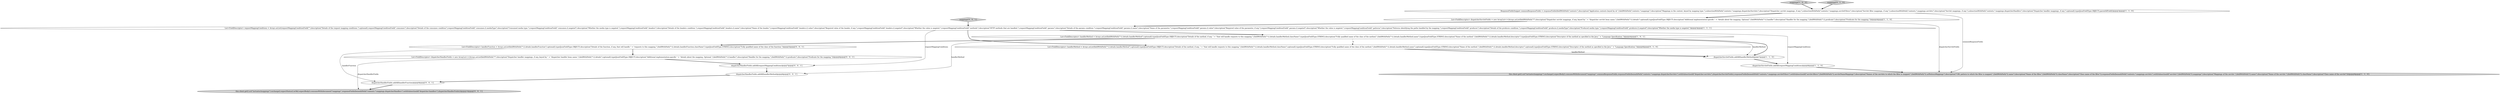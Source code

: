 digraph {
11 [style = filled, label = "this.client.get().uri(\"/actuator/mappings\").exchange().expectStatus().isOk().expectBody().consumeWith(document(\"mappings\",responseFields(beneathPath(\"contexts.*.mappings.dispatcherHandlers\").withSubsectionId(\"dispatcher-handlers\"),dispatcherHandlerFields)))@@@10@@@['0', '0', '1']", fillcolor = lightgray, shape = ellipse image = "AAA0AAABBB3BBB"];
5 [style = filled, label = "this.client.get().uri(\"/actuator/mappings\").exchange().expectBody().consumeWith(document(\"mappings\",commonResponseFields,responseFields(beneathPath(\"contexts.*.mappings.dispatcherServlets\").withSubsectionId(\"dispatcher-servlets\"),dispatcherServletFields),responseFields(beneathPath(\"contexts.*.mappings.servletFilters\").withSubsectionId(\"servlet-filters\"),fieldWithPath(\"((.servletNameMappings\").description(\"Names of the servlets to which the filter is mapped.\"),fieldWithPath(\"((.urlPatternMappings\").description(\"URL pattern to which the filter is mapped.\"),fieldWithPath(\"((.name\").description(\"Name of the filter.\"),fieldWithPath(\"((.className\").description(\"Class name of the filter\")),responseFields(beneathPath(\"contexts.*.mappings.servlets\").withSubsectionId(\"servlets\"),fieldWithPath(\"((.mappings\").description(\"Mappings of the servlet.\"),fieldWithPath(\"((.name\").description(\"Name of the servlet.\"),fieldWithPath(\"((.className\").description(\"Class name of the servlet\"))))@@@9@@@['1', '1', '0']", fillcolor = lightgray, shape = ellipse image = "AAA0AAABBB1BBB"];
9 [style = filled, label = "List<FieldDescriptor> handlerMethod = Arrays.asList(fieldWithPath(\"*.((.details.handlerMethod\").optional().type(JsonFieldType.OBJECT).description(\"Details of the method, if any, \" + \"that will handle requests to this mapping.\"),fieldWithPath(\"*.((.details.handlerMethod.className\").optional().type(JsonFieldType.STRING).description(\"Fully qualified name of the class of the method.\"),fieldWithPath(\"*.((.details.handlerMethod.name\").optional().type(JsonFieldType.STRING).description(\"Name of the method.\"),fieldWithPath(\"*.((.details.handlerMethod.descriptor\").optional().type(JsonFieldType.STRING).description(\"Descriptor of the method as specified in the Java \" + \"Language Specification.\"))@@@6@@@['0', '1', '0']", fillcolor = white, shape = ellipse image = "AAA1AAABBB2BBB"];
12 [style = filled, label = "List<FieldDescriptor> handlerFunction = Arrays.asList(fieldWithPath(\"*.((.details.handlerFunction\").optional().type(JsonFieldType.OBJECT).description(\"Details of the function, if any, that will handle \" + \"requests to this mapping.\"),fieldWithPath(\"*.((.details.handlerFunction.className\").type(JsonFieldType.STRING).description(\"Fully qualified name of the class of the function.\"))@@@5@@@['0', '0', '1']", fillcolor = white, shape = ellipse image = "AAA0AAABBB3BBB"];
13 [style = filled, label = "dispatcherHandlerFields.addAll(handlerMethod)@@@8@@@['0', '0', '1']", fillcolor = white, shape = ellipse image = "AAA0AAABBB3BBB"];
7 [style = filled, label = "dispatcherServletFields.addAll(requestMappingConditions)@@@8@@@['1', '1', '0']", fillcolor = white, shape = ellipse image = "AAA0AAABBB1BBB"];
4 [style = filled, label = "ResponseFieldsSnippet commonResponseFields = responseFields(fieldWithPath(\"contexts\").description(\"Application contexts keyed by id.\"),fieldWithPath(\"contexts.*.mappings\").description(\"Mappings in the context, keyed by mapping type.\"),subsectionWithPath(\"contexts.*.mappings.dispatcherServlets\").description(\"Dispatcher servlet mappings, if any.\"),subsectionWithPath(\"contexts.*.mappings.servletFilters\").description(\"Servlet filter mappings, if any.\"),subsectionWithPath(\"contexts.*.mappings.servlets\").description(\"Servlet mappings, if any.\"),subsectionWithPath(\"contexts.*.mappings.dispatcherHandlers\").description(\"Dispatcher handler mappings, if any.\").optional().type(JsonFieldType.OBJECT),parentIdField())@@@3@@@['1', '1', '0']", fillcolor = white, shape = ellipse image = "AAA0AAABBB1BBB"];
0 [style = filled, label = "mappings['1', '0', '0']", fillcolor = lightgray, shape = diamond image = "AAA0AAABBB1BBB"];
6 [style = filled, label = "dispatcherServletFields.addAll(handlerMethod)@@@7@@@['1', '1', '0']", fillcolor = white, shape = ellipse image = "AAA0AAABBB1BBB"];
1 [style = filled, label = "List<FieldDescriptor> dispatcherServletFields = new ArrayList<>(Arrays.asList(fieldWithPath(\"*\").description(\"Dispatcher servlet mappings, if any, keyed by \" + \"dispatcher servlet bean name.\"),fieldWithPath(\"*.((.details\").optional().type(JsonFieldType.OBJECT).description(\"Additional implementation-specific \" + \"details about the mapping. Optional.\"),fieldWithPath(\"*.((.handler\").description(\"Handler for the mapping.\"),fieldWithPath(\"*.((.predicate\").description(\"Predicate for the mapping.\")))@@@4@@@['1', '1', '0']", fillcolor = white, shape = ellipse image = "AAA0AAABBB1BBB"];
10 [style = filled, label = "List<FieldDescriptor> dispatcherHandlerFields = new ArrayList<>(Arrays.asList(fieldWithPath(\"*\").description(\"Dispatcher handler mappings, if any, keyed by \" + \"dispatcher handler bean name.\"),fieldWithPath(\"*.((.details\").optional().type(JsonFieldType.OBJECT).description(\"Additional implementation-specific \" + \"details about the mapping. Optional.\"),fieldWithPath(\"*.((.handler\").description(\"Handler for the mapping.\"),fieldWithPath(\"*.((.predicate\").description(\"Predicate for the mapping.\")))@@@6@@@['0', '0', '1']", fillcolor = white, shape = ellipse image = "AAA0AAABBB3BBB"];
15 [style = filled, label = "mappings['0', '0', '1']", fillcolor = lightgray, shape = diamond image = "AAA0AAABBB3BBB"];
8 [style = filled, label = "mappings['0', '1', '0']", fillcolor = lightgray, shape = diamond image = "AAA0AAABBB2BBB"];
14 [style = filled, label = "dispatcherHandlerFields.addAll(handlerFunction)@@@9@@@['0', '0', '1']", fillcolor = white, shape = ellipse image = "AAA0AAABBB3BBB"];
16 [style = filled, label = "dispatcherHandlerFields.addAll(requestMappingConditions)@@@7@@@['0', '0', '1']", fillcolor = white, shape = ellipse image = "AAA0AAABBB3BBB"];
2 [style = filled, label = "List<FieldDescriptor> requestMappingConditions = Arrays.asList(requestMappingConditionField(\"\").description(\"Details of the request mapping conditions.\").optional(),requestMappingConditionField(\".consumes\").description(\"Details of the consumes condition\"),requestMappingConditionField(\".consumes.((.mediaType\").description(\"Consumed media type.\"),requestMappingConditionField(\".consumes.((.negated\").description(\"Whether the media type is negated.\"),requestMappingConditionField(\".headers\").description(\"Details of the headers condition.\"),requestMappingConditionField(\".headers.((.name\").description(\"Name of the header.\"),requestMappingConditionField(\".headers.((.value\").description(\"Required value of the header, if any.\"),requestMappingConditionField(\".headers.((.negated\").description(\"Whether the value is negated.\"),requestMappingConditionField(\".methods\").description(\"HTTP methods that are handled.\"),requestMappingConditionField(\".params\").description(\"Details of the params condition.\"),requestMappingConditionField(\".params.((.name\").description(\"Name of the parameter.\"),requestMappingConditionField(\".params.((.value\").description(\"Required value of the parameter, if any.\"),requestMappingConditionField(\".params.((.negated\").description(\"Whether the value is negated.\"),requestMappingConditionField(\".patterns\").description(\"Patterns identifying the paths handled by the mapping.\"),requestMappingConditionField(\".produces\").description(\"Details of the produces condition.\"),requestMappingConditionField(\".produces.((.mediaType\").description(\"Produced media type.\"),requestMappingConditionField(\".produces.((.negated\").description(\"Whether the media type is negated.\"))@@@3@@@['1', '1', '1']", fillcolor = white, shape = ellipse image = "AAA0AAABBB1BBB"];
3 [style = filled, label = "List<FieldDescriptor> handlerMethod = Arrays.asList(fieldWithPath(\"*.((.details.handlerMethod\").optional().type(JsonFieldType.OBJECT).description(\"Details of the method, if any, \" + \"that will handle requests to this mapping.\"),fieldWithPath(\"*.((.details.handlerMethod.className\").type(JsonFieldType.STRING).description(\"Fully qualified name of the class of the method.\"),fieldWithPath(\"*.((.details.handlerMethod.name\").type(JsonFieldType.STRING).description(\"Name of the method.\"),fieldWithPath(\"*.((.details.handlerMethod.descriptor\").type(JsonFieldType.STRING).description(\"Descriptor of the method as specified in the Java \" + \"Language Specification.\"))@@@4@@@['1', '0', '1']", fillcolor = white, shape = ellipse image = "AAA0AAABBB1BBB"];
10->16 [style = bold, label=""];
4->5 [style = solid, label="commonResponseFields"];
0->4 [style = bold, label=""];
8->4 [style = bold, label=""];
2->7 [style = solid, label="requestMappingConditions"];
16->13 [style = bold, label=""];
14->11 [style = bold, label=""];
9->6 [style = solid, label="handlerMethod"];
15->2 [style = bold, label=""];
4->1 [style = bold, label=""];
1->5 [style = solid, label="dispatcherServletFields"];
3->6 [style = solid, label="handlerMethod"];
9->6 [style = bold, label=""];
2->3 [style = bold, label=""];
3->6 [style = bold, label=""];
12->10 [style = bold, label=""];
2->9 [style = bold, label=""];
12->14 [style = solid, label="handlerFunction"];
3->12 [style = bold, label=""];
3->13 [style = solid, label="handlerMethod"];
10->11 [style = solid, label="dispatcherHandlerFields"];
7->5 [style = bold, label=""];
2->16 [style = solid, label="requestMappingConditions"];
6->7 [style = bold, label=""];
13->14 [style = bold, label=""];
1->2 [style = bold, label=""];
3->9 [style = dashed, label="0"];
}
